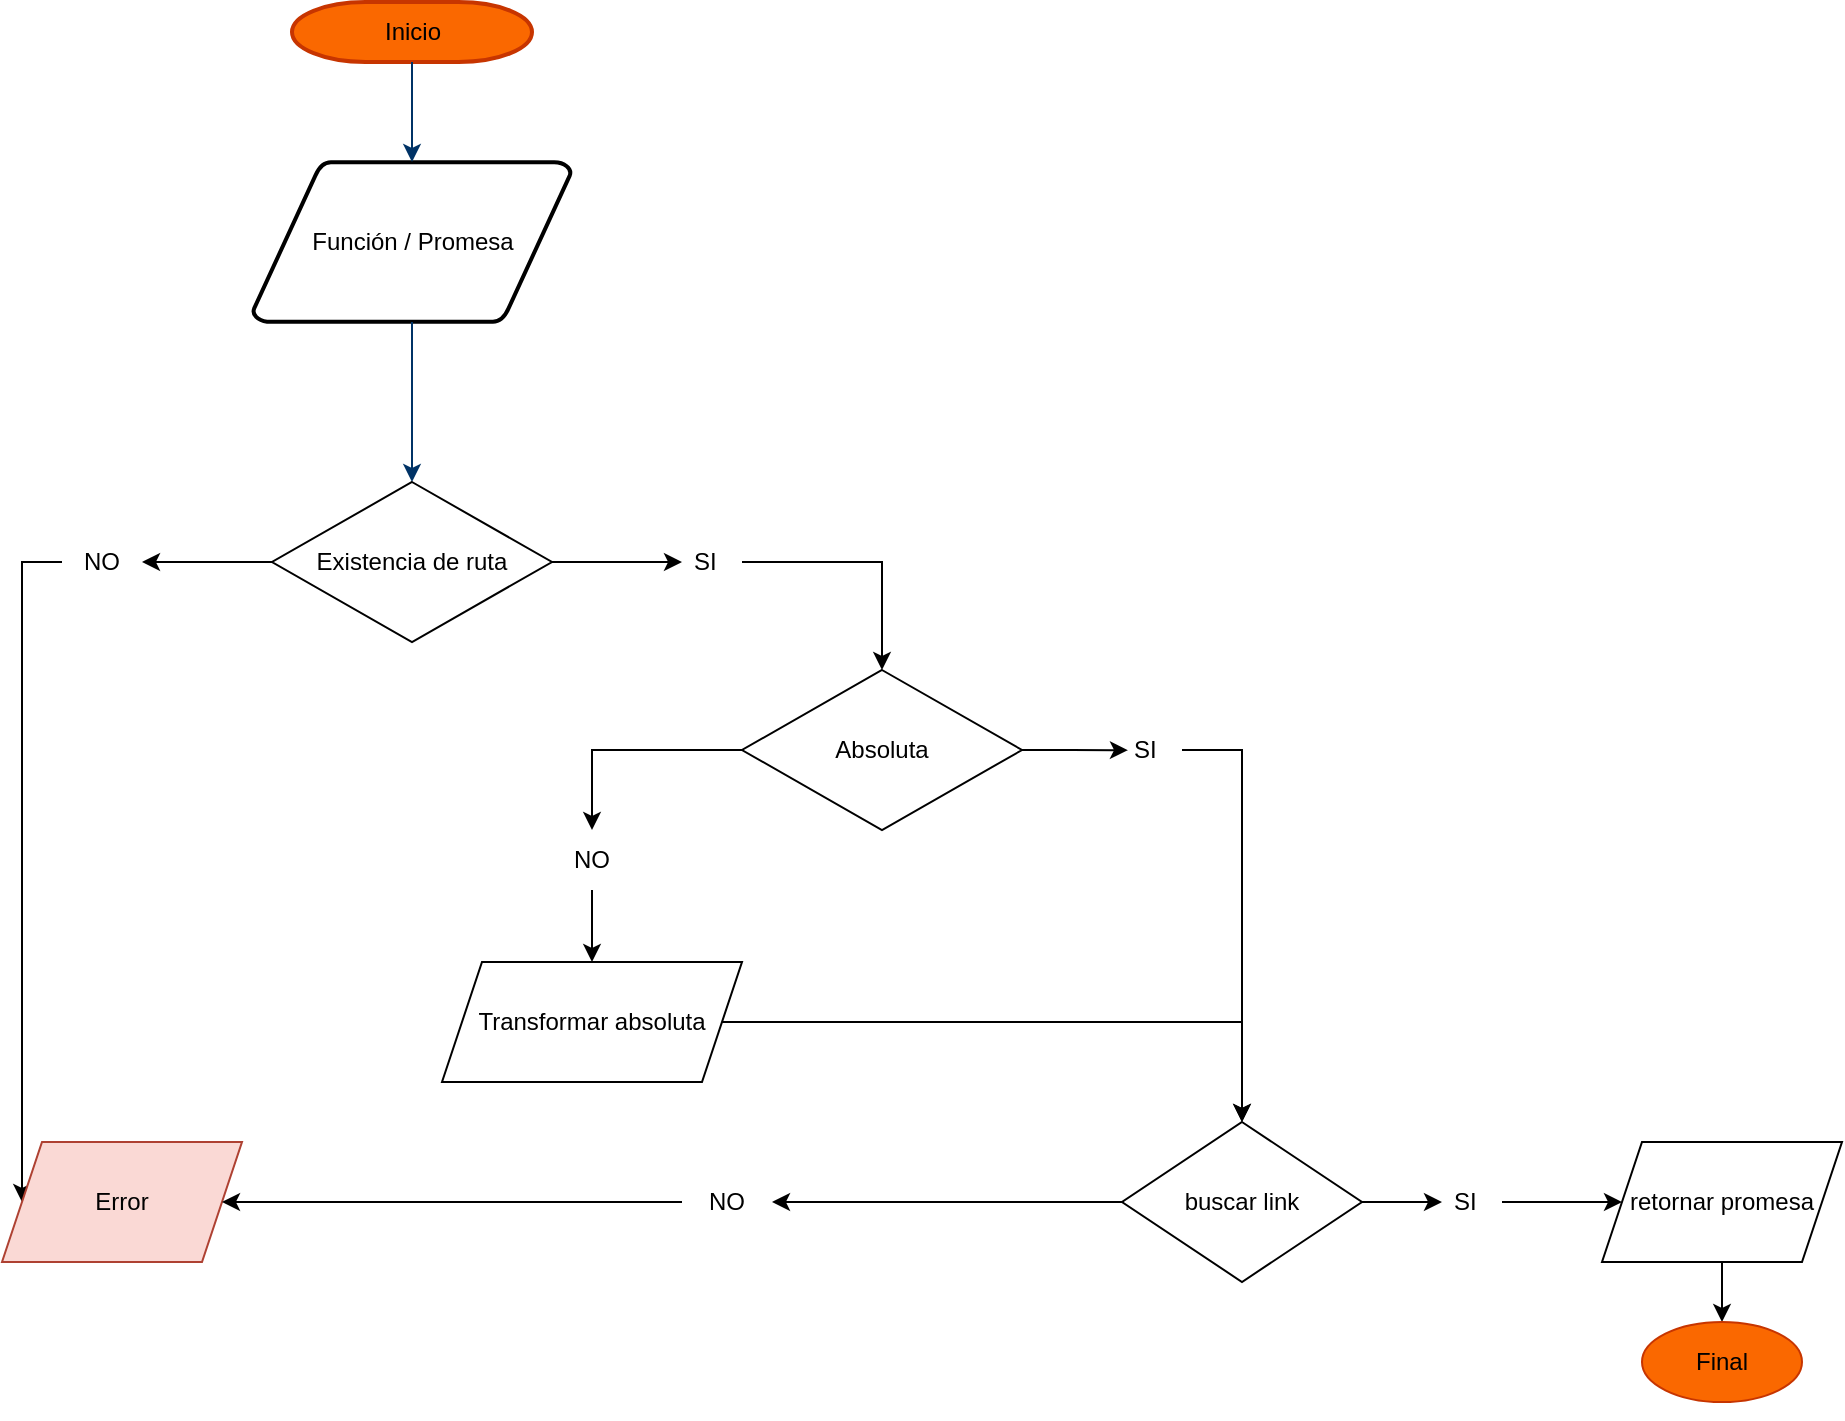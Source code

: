 <mxfile version="22.0.8" type="github">
  <diagram id="6a731a19-8d31-9384-78a2-239565b7b9f0" name="Page-1">
    <mxGraphModel dx="1427" dy="1348" grid="1" gridSize="10" guides="1" tooltips="1" connect="1" arrows="1" fold="1" page="1" pageScale="1" pageWidth="1169" pageHeight="827" background="none" math="0" shadow="0">
      <root>
        <mxCell id="0" />
        <mxCell id="1" parent="0" />
        <mxCell id="2" value="Inicio" style="shape=mxgraph.flowchart.terminator;strokeWidth=2;gradientDirection=north;fontStyle=0;html=1;fillColor=#fa6800;fontColor=#000000;strokeColor=#C73500;" parent="1" vertex="1">
          <mxGeometry x="265" width="120" height="30" as="geometry" />
        </mxCell>
        <mxCell id="3" value="Función / Promesa" style="shape=mxgraph.flowchart.data;strokeWidth=2;gradientColor=none;gradientDirection=north;fontStyle=0;html=1;" parent="1" vertex="1">
          <mxGeometry x="245.5" y="80" width="159" height="80" as="geometry" />
        </mxCell>
        <mxCell id="7" style="fontStyle=1;strokeColor=#003366;strokeWidth=1;html=1;" parent="1" source="2" target="3" edge="1">
          <mxGeometry relative="1" as="geometry" />
        </mxCell>
        <mxCell id="8" style="fontStyle=1;strokeColor=#003366;strokeWidth=1;html=1;entryX=0.5;entryY=0;entryDx=0;entryDy=0;" parent="1" source="3" edge="1" target="zADy5sMKimBXjU73vegx-56">
          <mxGeometry relative="1" as="geometry">
            <mxPoint x="320" y="250" as="targetPoint" />
          </mxGeometry>
        </mxCell>
        <mxCell id="zADy5sMKimBXjU73vegx-57" value="" style="edgeStyle=orthogonalEdgeStyle;rounded=0;orthogonalLoop=1;jettySize=auto;html=1;entryX=0.5;entryY=0;entryDx=0;entryDy=0;" parent="1" source="zADy5sMKimBXjU73vegx-64" target="zADy5sMKimBXjU73vegx-59" edge="1">
          <mxGeometry relative="1" as="geometry">
            <mxPoint x="570" y="340" as="targetPoint" />
          </mxGeometry>
        </mxCell>
        <mxCell id="zADy5sMKimBXjU73vegx-104" value="" style="edgeStyle=orthogonalEdgeStyle;rounded=0;orthogonalLoop=1;jettySize=auto;html=1;entryX=0;entryY=0.5;entryDx=0;entryDy=0;exitX=0;exitY=0.5;exitDx=0;exitDy=0;" parent="1" source="zADy5sMKimBXjU73vegx-110" target="zADy5sMKimBXjU73vegx-99" edge="1">
          <mxGeometry relative="1" as="geometry">
            <mxPoint x="110" y="305" as="sourcePoint" />
            <mxPoint x="114.346" y="608.462" as="targetPoint" />
          </mxGeometry>
        </mxCell>
        <mxCell id="zADy5sMKimBXjU73vegx-56" value="Existencia de ruta" style="rhombus;whiteSpace=wrap;html=1;" parent="1" vertex="1">
          <mxGeometry x="255" y="240" width="140" height="80" as="geometry" />
        </mxCell>
        <mxCell id="zADy5sMKimBXjU73vegx-67" value="" style="edgeStyle=orthogonalEdgeStyle;rounded=0;orthogonalLoop=1;jettySize=auto;html=1;entryX=0.5;entryY=0;entryDx=0;entryDy=0;" parent="1" source="zADy5sMKimBXjU73vegx-91" target="zADy5sMKimBXjU73vegx-66" edge="1">
          <mxGeometry relative="1" as="geometry" />
        </mxCell>
        <mxCell id="zADy5sMKimBXjU73vegx-94" value="" style="edgeStyle=orthogonalEdgeStyle;rounded=0;orthogonalLoop=1;jettySize=auto;html=1;entryX=0.099;entryY=0.503;entryDx=0;entryDy=0;entryPerimeter=0;" parent="1" source="zADy5sMKimBXjU73vegx-59" target="zADy5sMKimBXjU73vegx-91" edge="1">
          <mxGeometry relative="1" as="geometry">
            <mxPoint x="730" y="400" as="targetPoint" />
          </mxGeometry>
        </mxCell>
        <mxCell id="zADy5sMKimBXjU73vegx-59" value="Absoluta" style="rhombus;whiteSpace=wrap;html=1;" parent="1" vertex="1">
          <mxGeometry x="490" y="334" width="140" height="80" as="geometry" />
        </mxCell>
        <mxCell id="zADy5sMKimBXjU73vegx-65" value="" style="edgeStyle=orthogonalEdgeStyle;rounded=0;orthogonalLoop=1;jettySize=auto;html=1;" parent="1" source="zADy5sMKimBXjU73vegx-56" target="zADy5sMKimBXjU73vegx-64" edge="1">
          <mxGeometry relative="1" as="geometry">
            <mxPoint x="390" y="290" as="sourcePoint" />
            <mxPoint x="570" y="340" as="targetPoint" />
          </mxGeometry>
        </mxCell>
        <mxCell id="zADy5sMKimBXjU73vegx-64" value="SI" style="text;strokeColor=none;fillColor=none;align=left;verticalAlign=middle;spacingLeft=4;spacingRight=4;overflow=hidden;points=[[0,0.5],[1,0.5]];portConstraint=eastwest;rotatable=0;whiteSpace=wrap;html=1;" parent="1" vertex="1">
          <mxGeometry x="460" y="265" width="30" height="30" as="geometry" />
        </mxCell>
        <mxCell id="zADy5sMKimBXjU73vegx-71" value="" style="edgeStyle=orthogonalEdgeStyle;rounded=0;orthogonalLoop=1;jettySize=auto;html=1;" parent="1" source="zADy5sMKimBXjU73vegx-95" target="zADy5sMKimBXjU73vegx-70" edge="1">
          <mxGeometry relative="1" as="geometry" />
        </mxCell>
        <mxCell id="zADy5sMKimBXjU73vegx-66" value="buscar link" style="rhombus;whiteSpace=wrap;html=1;" parent="1" vertex="1">
          <mxGeometry x="680" y="560" width="120" height="80" as="geometry" />
        </mxCell>
        <mxCell id="zADy5sMKimBXjU73vegx-106" value="" style="edgeStyle=orthogonalEdgeStyle;rounded=0;orthogonalLoop=1;jettySize=auto;html=1;" parent="1" source="zADy5sMKimBXjU73vegx-70" target="zADy5sMKimBXjU73vegx-105" edge="1">
          <mxGeometry relative="1" as="geometry" />
        </mxCell>
        <mxCell id="zADy5sMKimBXjU73vegx-70" value="retornar promesa" style="shape=parallelogram;perimeter=parallelogramPerimeter;whiteSpace=wrap;html=1;fixedSize=1;" parent="1" vertex="1">
          <mxGeometry x="920" y="570" width="120" height="60" as="geometry" />
        </mxCell>
        <mxCell id="Gehqq1bEgoKBwdOeV_dm-14" value="" style="edgeStyle=orthogonalEdgeStyle;rounded=0;orthogonalLoop=1;jettySize=auto;html=1;entryX=0.5;entryY=0;entryDx=0;entryDy=0;" edge="1" parent="1" source="zADy5sMKimBXjU73vegx-77" target="zADy5sMKimBXjU73vegx-66">
          <mxGeometry relative="1" as="geometry">
            <mxPoint x="710" y="570" as="targetPoint" />
          </mxGeometry>
        </mxCell>
        <mxCell id="zADy5sMKimBXjU73vegx-77" value="Transformar absoluta" style="shape=parallelogram;perimeter=parallelogramPerimeter;whiteSpace=wrap;html=1;fixedSize=1;" parent="1" vertex="1">
          <mxGeometry x="340" y="480" width="150" height="60" as="geometry" />
        </mxCell>
        <mxCell id="zADy5sMKimBXjU73vegx-84" value="" style="edgeStyle=orthogonalEdgeStyle;rounded=0;orthogonalLoop=1;jettySize=auto;html=1;entryX=0.5;entryY=0;entryDx=0;entryDy=0;exitX=0;exitY=0.5;exitDx=0;exitDy=0;" parent="1" source="zADy5sMKimBXjU73vegx-59" target="zADy5sMKimBXjU73vegx-79" edge="1">
          <mxGeometry relative="1" as="geometry">
            <mxPoint x="460" y="400" as="sourcePoint" />
            <mxPoint x="345" y="490" as="targetPoint" />
            <Array as="points" />
          </mxGeometry>
        </mxCell>
        <mxCell id="zADy5sMKimBXjU73vegx-87" value="" style="edgeStyle=orthogonalEdgeStyle;rounded=0;orthogonalLoop=1;jettySize=auto;html=1;entryX=0.5;entryY=0;entryDx=0;entryDy=0;" parent="1" source="zADy5sMKimBXjU73vegx-79" target="zADy5sMKimBXjU73vegx-77" edge="1">
          <mxGeometry relative="1" as="geometry">
            <mxPoint x="369.5" y="530" as="targetPoint" />
          </mxGeometry>
        </mxCell>
        <mxCell id="zADy5sMKimBXjU73vegx-79" value="NO" style="text;html=1;strokeColor=none;fillColor=none;align=center;verticalAlign=middle;whiteSpace=wrap;rounded=0;" parent="1" vertex="1">
          <mxGeometry x="385" y="414" width="60" height="30" as="geometry" />
        </mxCell>
        <mxCell id="zADy5sMKimBXjU73vegx-91" value="SI" style="text;strokeColor=none;fillColor=none;align=left;verticalAlign=middle;spacingLeft=4;spacingRight=4;overflow=hidden;points=[[0,0.5],[1,0.5]];portConstraint=eastwest;rotatable=0;whiteSpace=wrap;html=1;" parent="1" vertex="1">
          <mxGeometry x="680" y="359" width="30" height="30" as="geometry" />
        </mxCell>
        <mxCell id="zADy5sMKimBXjU73vegx-96" value="" style="edgeStyle=orthogonalEdgeStyle;rounded=0;orthogonalLoop=1;jettySize=auto;html=1;exitX=1;exitY=0.5;exitDx=0;exitDy=0;" parent="1" source="zADy5sMKimBXjU73vegx-66" target="zADy5sMKimBXjU73vegx-95" edge="1">
          <mxGeometry relative="1" as="geometry">
            <mxPoint x="830" y="520" as="sourcePoint" />
            <mxPoint x="950" y="600" as="targetPoint" />
          </mxGeometry>
        </mxCell>
        <mxCell id="zADy5sMKimBXjU73vegx-95" value="SI" style="text;strokeColor=none;fillColor=none;align=left;verticalAlign=middle;spacingLeft=4;spacingRight=4;overflow=hidden;points=[[0,0.5],[1,0.5]];portConstraint=eastwest;rotatable=0;whiteSpace=wrap;html=1;" parent="1" vertex="1">
          <mxGeometry x="840" y="585" width="30" height="30" as="geometry" />
        </mxCell>
        <mxCell id="zADy5sMKimBXjU73vegx-99" value="Error" style="shape=parallelogram;perimeter=parallelogramPerimeter;whiteSpace=wrap;html=1;fixedSize=1;fillColor=#fad9d5;strokeColor=#ae4132;" parent="1" vertex="1">
          <mxGeometry x="120" y="570" width="120" height="60" as="geometry" />
        </mxCell>
        <mxCell id="zADy5sMKimBXjU73vegx-105" value="Final" style="ellipse;whiteSpace=wrap;html=1;fillColor=#fa6800;fontColor=#000000;strokeColor=#C73500;" parent="1" vertex="1">
          <mxGeometry x="940" y="660" width="80" height="40" as="geometry" />
        </mxCell>
        <mxCell id="zADy5sMKimBXjU73vegx-109" value="" style="edgeStyle=orthogonalEdgeStyle;rounded=0;orthogonalLoop=1;jettySize=auto;html=1;exitX=0;exitY=0.5;exitDx=0;exitDy=0;" parent="1" source="zADy5sMKimBXjU73vegx-66" target="zADy5sMKimBXjU73vegx-107" edge="1">
          <mxGeometry relative="1" as="geometry">
            <mxPoint x="670" y="530" as="sourcePoint" />
            <mxPoint x="231" y="620" as="targetPoint" />
            <Array as="points" />
          </mxGeometry>
        </mxCell>
        <mxCell id="Gehqq1bEgoKBwdOeV_dm-16" value="" style="edgeStyle=orthogonalEdgeStyle;rounded=0;orthogonalLoop=1;jettySize=auto;html=1;entryX=1;entryY=0.5;entryDx=0;entryDy=0;" edge="1" parent="1" source="zADy5sMKimBXjU73vegx-107" target="zADy5sMKimBXjU73vegx-99">
          <mxGeometry relative="1" as="geometry">
            <mxPoint x="380" y="600" as="targetPoint" />
          </mxGeometry>
        </mxCell>
        <mxCell id="zADy5sMKimBXjU73vegx-107" value="NO" style="text;html=1;strokeColor=none;fillColor=none;align=center;verticalAlign=middle;whiteSpace=wrap;rounded=0;" parent="1" vertex="1">
          <mxGeometry x="460" y="585" width="45" height="30" as="geometry" />
        </mxCell>
        <mxCell id="zADy5sMKimBXjU73vegx-112" value="" style="edgeStyle=orthogonalEdgeStyle;rounded=0;orthogonalLoop=1;jettySize=auto;html=1;entryX=1;entryY=0.5;entryDx=0;entryDy=0;" parent="1" source="zADy5sMKimBXjU73vegx-56" target="zADy5sMKimBXjU73vegx-110" edge="1">
          <mxGeometry relative="1" as="geometry">
            <mxPoint x="250" y="290" as="sourcePoint" />
            <mxPoint x="134" y="608" as="targetPoint" />
          </mxGeometry>
        </mxCell>
        <mxCell id="zADy5sMKimBXjU73vegx-110" value="NO" style="text;html=1;strokeColor=none;fillColor=none;align=center;verticalAlign=middle;whiteSpace=wrap;rounded=0;" parent="1" vertex="1">
          <mxGeometry x="150" y="265" width="40" height="30" as="geometry" />
        </mxCell>
        <mxCell id="Gehqq1bEgoKBwdOeV_dm-17" style="edgeStyle=orthogonalEdgeStyle;rounded=0;orthogonalLoop=1;jettySize=auto;html=1;exitX=0.5;exitY=1;exitDx=0;exitDy=0;" edge="1" parent="1" source="zADy5sMKimBXjU73vegx-105" target="zADy5sMKimBXjU73vegx-105">
          <mxGeometry relative="1" as="geometry" />
        </mxCell>
      </root>
    </mxGraphModel>
  </diagram>
</mxfile>
